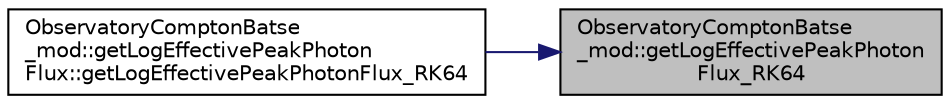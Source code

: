 digraph "ObservatoryComptonBatse_mod::getLogEffectivePeakPhotonFlux_RK64"
{
 // LATEX_PDF_SIZE
  edge [fontname="Helvetica",fontsize="10",labelfontname="Helvetica",labelfontsize="10"];
  node [fontname="Helvetica",fontsize="10",shape=record];
  rankdir="RL";
  Node1 [label="ObservatoryComptonBatse\l_mod::getLogEffectivePeakPhoton\lFlux_RK64",height=0.2,width=0.4,color="black", fillcolor="grey75", style="filled", fontcolor="black",tooltip=" "];
  Node1 -> Node2 [dir="back",color="midnightblue",fontsize="10",style="solid",fontname="Helvetica"];
  Node2 [label="ObservatoryComptonBatse\l_mod::getLogEffectivePeakPhoton\lFlux::getLogEffectivePeakPhotonFlux_RK64",height=0.2,width=0.4,color="black", fillcolor="white", style="filled",URL="$interfaceObservatoryComptonBatse__mod_1_1getLogEffectivePeakPhotonFlux.html#aeddadbd8a7b46d26b87c1ccf4985f6e3",tooltip=" "];
}
